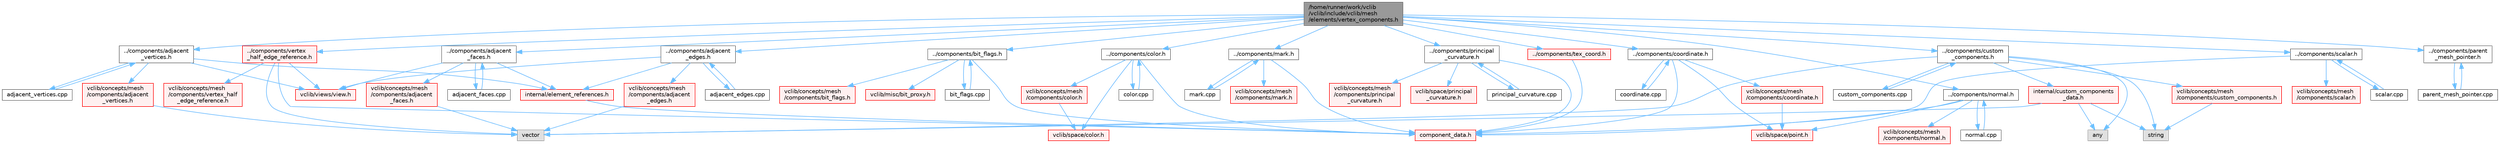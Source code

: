digraph "/home/runner/work/vclib/vclib/include/vclib/mesh/elements/vertex_components.h"
{
 // LATEX_PDF_SIZE
  bgcolor="transparent";
  edge [fontname=Helvetica,fontsize=10,labelfontname=Helvetica,labelfontsize=10];
  node [fontname=Helvetica,fontsize=10,shape=box,height=0.2,width=0.4];
  Node1 [label="/home/runner/work/vclib\l/vclib/include/vclib/mesh\l/elements/vertex_components.h",height=0.2,width=0.4,color="gray40", fillcolor="grey60", style="filled", fontcolor="black",tooltip=" "];
  Node1 -> Node2 [color="steelblue1",style="solid"];
  Node2 [label="../components/adjacent\l_edges.h",height=0.2,width=0.4,color="grey40", fillcolor="white", style="filled",URL="$mesh_2components_2adjacent__edges_8h.html",tooltip=" "];
  Node2 -> Node3 [color="steelblue1",style="solid"];
  Node3 [label="vclib/concepts/mesh\l/components/adjacent\l_edges.h",height=0.2,width=0.4,color="red", fillcolor="#FFF0F0", style="filled",URL="$concepts_2mesh_2components_2adjacent__edges_8h.html",tooltip=" "];
  Node3 -> Node4 [color="steelblue1",style="solid"];
  Node4 [label="vector",height=0.2,width=0.4,color="grey60", fillcolor="#E0E0E0", style="filled",tooltip=" "];
  Node2 -> Node17 [color="steelblue1",style="solid"];
  Node17 [label="vclib/views/view.h",height=0.2,width=0.4,color="red", fillcolor="#FFF0F0", style="filled",URL="$view_8h.html",tooltip=" "];
  Node2 -> Node19 [color="steelblue1",style="solid"];
  Node19 [label="internal/element_references.h",height=0.2,width=0.4,color="red", fillcolor="#FFF0F0", style="filled",URL="$element__references_8h.html",tooltip=" "];
  Node19 -> Node24 [color="steelblue1",style="solid"];
  Node24 [label="component_data.h",height=0.2,width=0.4,color="red", fillcolor="#FFF0F0", style="filled",URL="$component__data_8h.html",tooltip=" "];
  Node2 -> Node26 [color="steelblue1",style="solid"];
  Node26 [label="adjacent_edges.cpp",height=0.2,width=0.4,color="grey40", fillcolor="white", style="filled",URL="$adjacent__edges_8cpp.html",tooltip=" "];
  Node26 -> Node2 [color="steelblue1",style="solid"];
  Node1 -> Node27 [color="steelblue1",style="solid"];
  Node27 [label="../components/adjacent\l_faces.h",height=0.2,width=0.4,color="grey40", fillcolor="white", style="filled",URL="$mesh_2components_2adjacent__faces_8h.html",tooltip=" "];
  Node27 -> Node28 [color="steelblue1",style="solid"];
  Node28 [label="vclib/concepts/mesh\l/components/adjacent\l_faces.h",height=0.2,width=0.4,color="red", fillcolor="#FFF0F0", style="filled",URL="$concepts_2mesh_2components_2adjacent__faces_8h.html",tooltip=" "];
  Node28 -> Node4 [color="steelblue1",style="solid"];
  Node27 -> Node17 [color="steelblue1",style="solid"];
  Node27 -> Node19 [color="steelblue1",style="solid"];
  Node27 -> Node29 [color="steelblue1",style="solid"];
  Node29 [label="adjacent_faces.cpp",height=0.2,width=0.4,color="grey40", fillcolor="white", style="filled",URL="$adjacent__faces_8cpp.html",tooltip=" "];
  Node29 -> Node27 [color="steelblue1",style="solid"];
  Node1 -> Node30 [color="steelblue1",style="solid"];
  Node30 [label="../components/adjacent\l_vertices.h",height=0.2,width=0.4,color="grey40", fillcolor="white", style="filled",URL="$mesh_2components_2adjacent__vertices_8h.html",tooltip=" "];
  Node30 -> Node31 [color="steelblue1",style="solid"];
  Node31 [label="vclib/concepts/mesh\l/components/adjacent\l_vertices.h",height=0.2,width=0.4,color="red", fillcolor="#FFF0F0", style="filled",URL="$concepts_2mesh_2components_2adjacent__vertices_8h.html",tooltip=" "];
  Node31 -> Node4 [color="steelblue1",style="solid"];
  Node30 -> Node17 [color="steelblue1",style="solid"];
  Node30 -> Node19 [color="steelblue1",style="solid"];
  Node30 -> Node32 [color="steelblue1",style="solid"];
  Node32 [label="adjacent_vertices.cpp",height=0.2,width=0.4,color="grey40", fillcolor="white", style="filled",URL="$adjacent__vertices_8cpp.html",tooltip=" "];
  Node32 -> Node30 [color="steelblue1",style="solid"];
  Node1 -> Node33 [color="steelblue1",style="solid"];
  Node33 [label="../components/bit_flags.h",height=0.2,width=0.4,color="grey40", fillcolor="white", style="filled",URL="$mesh_2components_2bit__flags_8h.html",tooltip=" "];
  Node33 -> Node34 [color="steelblue1",style="solid"];
  Node34 [label="vclib/concepts/mesh\l/components/bit_flags.h",height=0.2,width=0.4,color="red", fillcolor="#FFF0F0", style="filled",URL="$concepts_2mesh_2components_2bit__flags_8h.html",tooltip=" "];
  Node33 -> Node35 [color="steelblue1",style="solid"];
  Node35 [label="vclib/misc/bit_proxy.h",height=0.2,width=0.4,color="red", fillcolor="#FFF0F0", style="filled",URL="$bit__proxy_8h.html",tooltip=" "];
  Node33 -> Node24 [color="steelblue1",style="solid"];
  Node33 -> Node37 [color="steelblue1",style="solid"];
  Node37 [label="bit_flags.cpp",height=0.2,width=0.4,color="grey40", fillcolor="white", style="filled",URL="$bit__flags_8cpp.html",tooltip=" "];
  Node37 -> Node33 [color="steelblue1",style="solid"];
  Node1 -> Node38 [color="steelblue1",style="solid"];
  Node38 [label="../components/color.h",height=0.2,width=0.4,color="grey40", fillcolor="white", style="filled",URL="$mesh_2components_2color_8h.html",tooltip=" "];
  Node38 -> Node39 [color="steelblue1",style="solid"];
  Node39 [label="vclib/concepts/mesh\l/components/color.h",height=0.2,width=0.4,color="red", fillcolor="#FFF0F0", style="filled",URL="$concepts_2mesh_2components_2color_8h.html",tooltip=" "];
  Node39 -> Node40 [color="steelblue1",style="solid"];
  Node40 [label="vclib/space/color.h",height=0.2,width=0.4,color="red", fillcolor="#FFF0F0", style="filled",URL="$space_2color_8h.html",tooltip=" "];
  Node38 -> Node40 [color="steelblue1",style="solid"];
  Node38 -> Node24 [color="steelblue1",style="solid"];
  Node38 -> Node55 [color="steelblue1",style="solid"];
  Node55 [label="color.cpp",height=0.2,width=0.4,color="grey40", fillcolor="white", style="filled",URL="$mesh_2components_2color_8cpp.html",tooltip=" "];
  Node55 -> Node38 [color="steelblue1",style="solid"];
  Node1 -> Node56 [color="steelblue1",style="solid"];
  Node56 [label="../components/coordinate.h",height=0.2,width=0.4,color="grey40", fillcolor="white", style="filled",URL="$mesh_2components_2coordinate_8h.html",tooltip=" "];
  Node56 -> Node57 [color="steelblue1",style="solid"];
  Node57 [label="vclib/concepts/mesh\l/components/coordinate.h",height=0.2,width=0.4,color="red", fillcolor="#FFF0F0", style="filled",URL="$concepts_2mesh_2components_2coordinate_8h.html",tooltip=" "];
  Node57 -> Node58 [color="steelblue1",style="solid"];
  Node58 [label="vclib/space/point.h",height=0.2,width=0.4,color="red", fillcolor="#FFF0F0", style="filled",URL="$space_2point_8h.html",tooltip=" "];
  Node56 -> Node58 [color="steelblue1",style="solid"];
  Node56 -> Node24 [color="steelblue1",style="solid"];
  Node56 -> Node62 [color="steelblue1",style="solid"];
  Node62 [label="coordinate.cpp",height=0.2,width=0.4,color="grey40", fillcolor="white", style="filled",URL="$coordinate_8cpp.html",tooltip=" "];
  Node62 -> Node56 [color="steelblue1",style="solid"];
  Node1 -> Node63 [color="steelblue1",style="solid"];
  Node63 [label="../components/custom\l_components.h",height=0.2,width=0.4,color="grey40", fillcolor="white", style="filled",URL="$mesh_2components_2custom__components_8h.html",tooltip=" "];
  Node63 -> Node64 [color="steelblue1",style="solid"];
  Node64 [label="any",height=0.2,width=0.4,color="grey60", fillcolor="#E0E0E0", style="filled",tooltip=" "];
  Node63 -> Node65 [color="steelblue1",style="solid"];
  Node65 [label="string",height=0.2,width=0.4,color="grey60", fillcolor="#E0E0E0", style="filled",tooltip=" "];
  Node63 -> Node4 [color="steelblue1",style="solid"];
  Node63 -> Node66 [color="steelblue1",style="solid"];
  Node66 [label="vclib/concepts/mesh\l/components/custom_components.h",height=0.2,width=0.4,color="red", fillcolor="#FFF0F0", style="filled",URL="$concepts_2mesh_2components_2custom__components_8h.html",tooltip=" "];
  Node66 -> Node65 [color="steelblue1",style="solid"];
  Node63 -> Node67 [color="steelblue1",style="solid"];
  Node67 [label="internal/custom_components\l_data.h",height=0.2,width=0.4,color="red", fillcolor="#FFF0F0", style="filled",URL="$custom__components__data_8h.html",tooltip=" "];
  Node67 -> Node64 [color="steelblue1",style="solid"];
  Node67 -> Node65 [color="steelblue1",style="solid"];
  Node67 -> Node4 [color="steelblue1",style="solid"];
  Node63 -> Node70 [color="steelblue1",style="solid"];
  Node70 [label="custom_components.cpp",height=0.2,width=0.4,color="grey40", fillcolor="white", style="filled",URL="$custom__components_8cpp.html",tooltip=" "];
  Node70 -> Node63 [color="steelblue1",style="solid"];
  Node1 -> Node71 [color="steelblue1",style="solid"];
  Node71 [label="../components/mark.h",height=0.2,width=0.4,color="grey40", fillcolor="white", style="filled",URL="$mesh_2components_2mark_8h.html",tooltip=" "];
  Node71 -> Node72 [color="steelblue1",style="solid"];
  Node72 [label="vclib/concepts/mesh\l/components/mark.h",height=0.2,width=0.4,color="red", fillcolor="#FFF0F0", style="filled",URL="$concepts_2mesh_2components_2mark_8h.html",tooltip=" "];
  Node71 -> Node24 [color="steelblue1",style="solid"];
  Node71 -> Node73 [color="steelblue1",style="solid"];
  Node73 [label="mark.cpp",height=0.2,width=0.4,color="grey40", fillcolor="white", style="filled",URL="$mark_8cpp.html",tooltip=" "];
  Node73 -> Node71 [color="steelblue1",style="solid"];
  Node1 -> Node74 [color="steelblue1",style="solid"];
  Node74 [label="../components/normal.h",height=0.2,width=0.4,color="grey40", fillcolor="white", style="filled",URL="$mesh_2components_2normal_8h.html",tooltip=" "];
  Node74 -> Node75 [color="steelblue1",style="solid"];
  Node75 [label="vclib/concepts/mesh\l/components/normal.h",height=0.2,width=0.4,color="red", fillcolor="#FFF0F0", style="filled",URL="$concepts_2mesh_2components_2normal_8h.html",tooltip=" "];
  Node74 -> Node58 [color="steelblue1",style="solid"];
  Node74 -> Node24 [color="steelblue1",style="solid"];
  Node74 -> Node76 [color="steelblue1",style="solid"];
  Node76 [label="normal.cpp",height=0.2,width=0.4,color="grey40", fillcolor="white", style="filled",URL="$mesh_2components_2normal_8cpp.html",tooltip=" "];
  Node76 -> Node74 [color="steelblue1",style="solid"];
  Node1 -> Node77 [color="steelblue1",style="solid"];
  Node77 [label="../components/parent\l_mesh_pointer.h",height=0.2,width=0.4,color="grey40", fillcolor="white", style="filled",URL="$parent__mesh__pointer_8h.html",tooltip=" "];
  Node77 -> Node78 [color="steelblue1",style="solid"];
  Node78 [label="parent_mesh_pointer.cpp",height=0.2,width=0.4,color="grey40", fillcolor="white", style="filled",URL="$parent__mesh__pointer_8cpp.html",tooltip=" "];
  Node78 -> Node77 [color="steelblue1",style="solid"];
  Node1 -> Node79 [color="steelblue1",style="solid"];
  Node79 [label="../components/principal\l_curvature.h",height=0.2,width=0.4,color="grey40", fillcolor="white", style="filled",URL="$mesh_2components_2principal__curvature_8h.html",tooltip=" "];
  Node79 -> Node80 [color="steelblue1",style="solid"];
  Node80 [label="vclib/concepts/mesh\l/components/principal\l_curvature.h",height=0.2,width=0.4,color="red", fillcolor="#FFF0F0", style="filled",URL="$concepts_2mesh_2components_2principal__curvature_8h.html",tooltip=" "];
  Node79 -> Node81 [color="steelblue1",style="solid"];
  Node81 [label="vclib/space/principal\l_curvature.h",height=0.2,width=0.4,color="red", fillcolor="#FFF0F0", style="filled",URL="$space_2principal__curvature_8h.html",tooltip=" "];
  Node79 -> Node24 [color="steelblue1",style="solid"];
  Node79 -> Node83 [color="steelblue1",style="solid"];
  Node83 [label="principal_curvature.cpp",height=0.2,width=0.4,color="grey40", fillcolor="white", style="filled",URL="$mesh_2components_2principal__curvature_8cpp.html",tooltip=" "];
  Node83 -> Node79 [color="steelblue1",style="solid"];
  Node1 -> Node84 [color="steelblue1",style="solid"];
  Node84 [label="../components/scalar.h",height=0.2,width=0.4,color="grey40", fillcolor="white", style="filled",URL="$mesh_2components_2scalar_8h.html",tooltip=" "];
  Node84 -> Node85 [color="steelblue1",style="solid"];
  Node85 [label="vclib/concepts/mesh\l/components/scalar.h",height=0.2,width=0.4,color="red", fillcolor="#FFF0F0", style="filled",URL="$concepts_2mesh_2components_2scalar_8h.html",tooltip=" "];
  Node84 -> Node24 [color="steelblue1",style="solid"];
  Node84 -> Node86 [color="steelblue1",style="solid"];
  Node86 [label="scalar.cpp",height=0.2,width=0.4,color="grey40", fillcolor="white", style="filled",URL="$mesh_2components_2scalar_8cpp.html",tooltip=" "];
  Node86 -> Node84 [color="steelblue1",style="solid"];
  Node1 -> Node87 [color="steelblue1",style="solid"];
  Node87 [label="../components/vertex\l_half_edge_reference.h",height=0.2,width=0.4,color="red", fillcolor="#FFF0F0", style="filled",URL="$mesh_2components_2vertex__half__edge__reference_8h.html",tooltip=" "];
  Node87 -> Node4 [color="steelblue1",style="solid"];
  Node87 -> Node88 [color="steelblue1",style="solid"];
  Node88 [label="vclib/concepts/mesh\l/components/vertex_half\l_edge_reference.h",height=0.2,width=0.4,color="red", fillcolor="#FFF0F0", style="filled",URL="$concepts_2mesh_2components_2vertex__half__edge__reference_8h.html",tooltip=" "];
  Node87 -> Node17 [color="steelblue1",style="solid"];
  Node87 -> Node24 [color="steelblue1",style="solid"];
  Node1 -> Node94 [color="steelblue1",style="solid"];
  Node94 [label="../components/tex_coord.h",height=0.2,width=0.4,color="red", fillcolor="#FFF0F0", style="filled",URL="$mesh_2components_2tex__coord_8h.html",tooltip=" "];
  Node94 -> Node24 [color="steelblue1",style="solid"];
}
